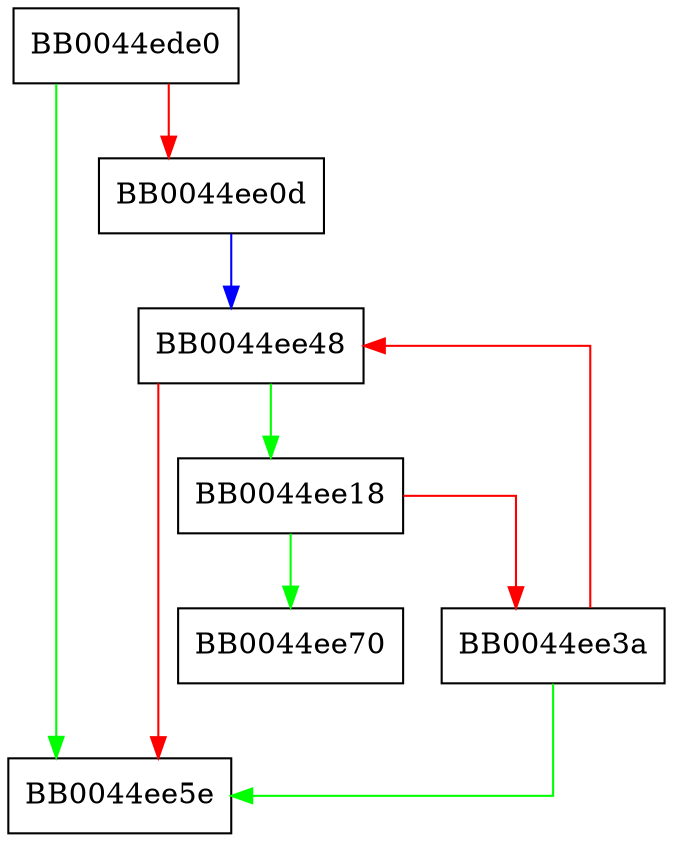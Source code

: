 digraph ECDSA_verify_loop {
  node [shape="box"];
  graph [splines=ortho];
  BB0044ede0 -> BB0044ee5e [color="green"];
  BB0044ede0 -> BB0044ee0d [color="red"];
  BB0044ee0d -> BB0044ee48 [color="blue"];
  BB0044ee18 -> BB0044ee70 [color="green"];
  BB0044ee18 -> BB0044ee3a [color="red"];
  BB0044ee3a -> BB0044ee5e [color="green"];
  BB0044ee3a -> BB0044ee48 [color="red"];
  BB0044ee48 -> BB0044ee18 [color="green"];
  BB0044ee48 -> BB0044ee5e [color="red"];
}